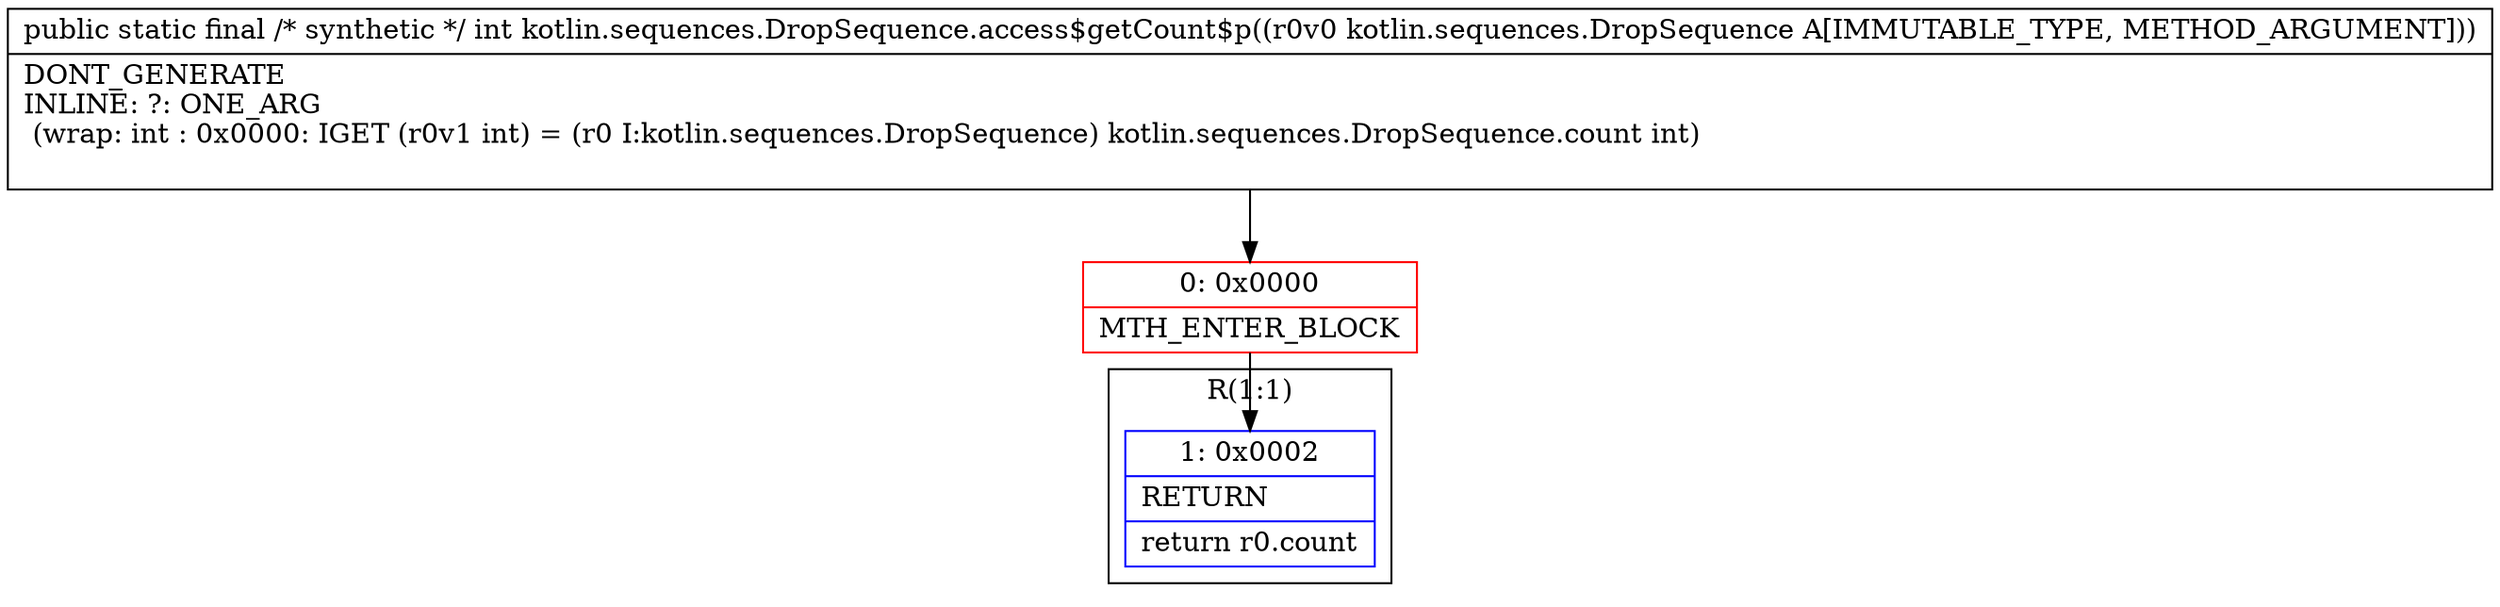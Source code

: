 digraph "CFG forkotlin.sequences.DropSequence.access$getCount$p(Lkotlin\/sequences\/DropSequence;)I" {
subgraph cluster_Region_2112575565 {
label = "R(1:1)";
node [shape=record,color=blue];
Node_1 [shape=record,label="{1\:\ 0x0002|RETURN\l|return r0.count\l}"];
}
Node_0 [shape=record,color=red,label="{0\:\ 0x0000|MTH_ENTER_BLOCK\l}"];
MethodNode[shape=record,label="{public static final \/* synthetic *\/ int kotlin.sequences.DropSequence.access$getCount$p((r0v0 kotlin.sequences.DropSequence A[IMMUTABLE_TYPE, METHOD_ARGUMENT]))  | DONT_GENERATE\lINLINE: ?: ONE_ARG  \l  (wrap: int : 0x0000: IGET  (r0v1 int) = (r0 I:kotlin.sequences.DropSequence) kotlin.sequences.DropSequence.count int)\l\l}"];
MethodNode -> Node_0;
Node_0 -> Node_1;
}

